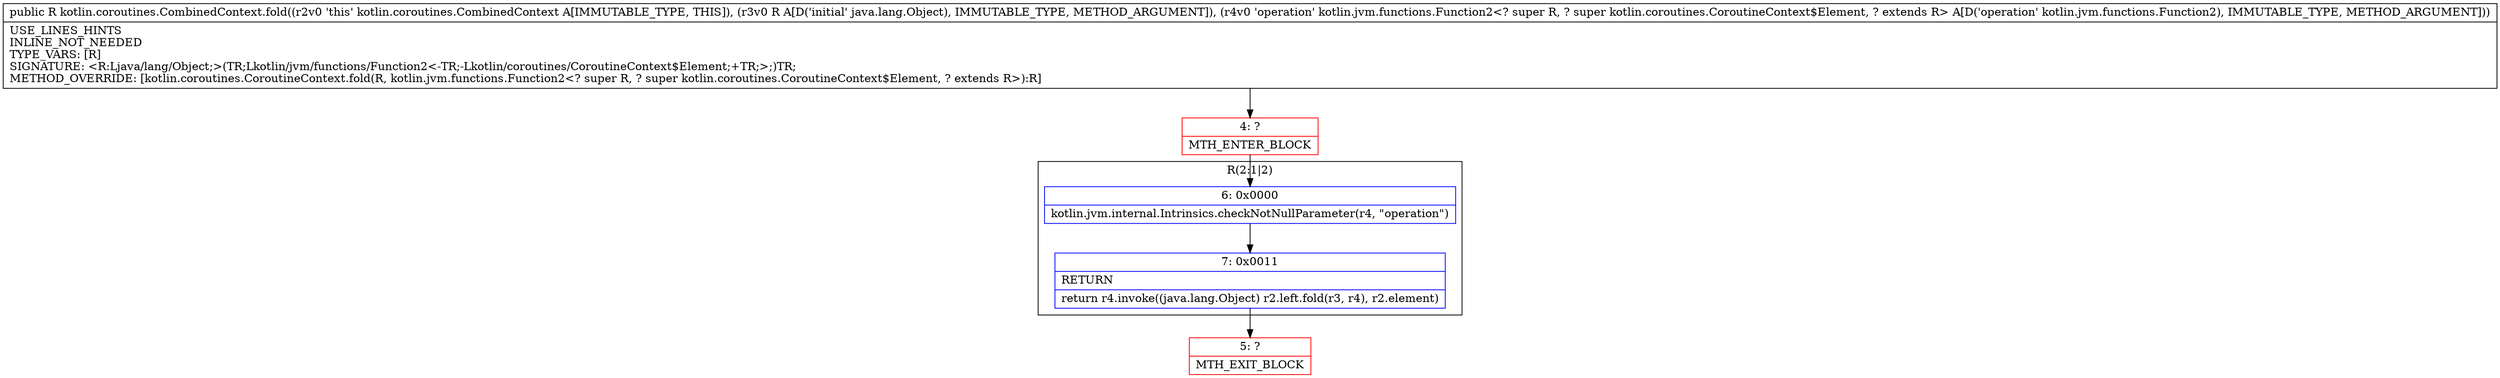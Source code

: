 digraph "CFG forkotlin.coroutines.CombinedContext.fold(Ljava\/lang\/Object;Lkotlin\/jvm\/functions\/Function2;)Ljava\/lang\/Object;" {
subgraph cluster_Region_836306424 {
label = "R(2:1|2)";
node [shape=record,color=blue];
Node_6 [shape=record,label="{6\:\ 0x0000|kotlin.jvm.internal.Intrinsics.checkNotNullParameter(r4, \"operation\")\l}"];
Node_7 [shape=record,label="{7\:\ 0x0011|RETURN\l|return r4.invoke((java.lang.Object) r2.left.fold(r3, r4), r2.element)\l}"];
}
Node_4 [shape=record,color=red,label="{4\:\ ?|MTH_ENTER_BLOCK\l}"];
Node_5 [shape=record,color=red,label="{5\:\ ?|MTH_EXIT_BLOCK\l}"];
MethodNode[shape=record,label="{public R kotlin.coroutines.CombinedContext.fold((r2v0 'this' kotlin.coroutines.CombinedContext A[IMMUTABLE_TYPE, THIS]), (r3v0 R A[D('initial' java.lang.Object), IMMUTABLE_TYPE, METHOD_ARGUMENT]), (r4v0 'operation' kotlin.jvm.functions.Function2\<? super R, ? super kotlin.coroutines.CoroutineContext$Element, ? extends R\> A[D('operation' kotlin.jvm.functions.Function2), IMMUTABLE_TYPE, METHOD_ARGUMENT]))  | USE_LINES_HINTS\lINLINE_NOT_NEEDED\lTYPE_VARS: [R]\lSIGNATURE: \<R:Ljava\/lang\/Object;\>(TR;Lkotlin\/jvm\/functions\/Function2\<\-TR;\-Lkotlin\/coroutines\/CoroutineContext$Element;+TR;\>;)TR;\lMETHOD_OVERRIDE: [kotlin.coroutines.CoroutineContext.fold(R, kotlin.jvm.functions.Function2\<? super R, ? super kotlin.coroutines.CoroutineContext$Element, ? extends R\>):R]\l}"];
MethodNode -> Node_4;Node_6 -> Node_7;
Node_7 -> Node_5;
Node_4 -> Node_6;
}

